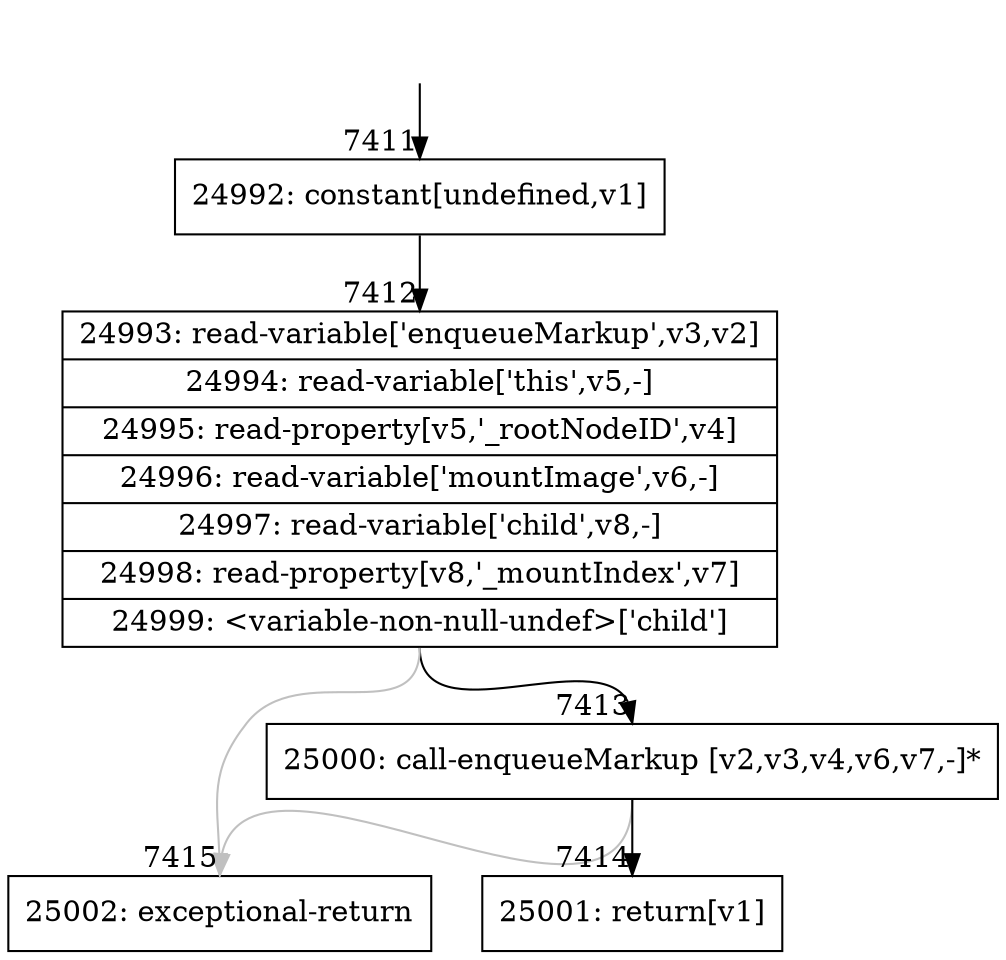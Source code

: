 digraph {
rankdir="TD"
BB_entry510[shape=none,label=""];
BB_entry510 -> BB7411 [tailport=s, headport=n, headlabel="    7411"]
BB7411 [shape=record label="{24992: constant[undefined,v1]}" ] 
BB7411 -> BB7412 [tailport=s, headport=n, headlabel="      7412"]
BB7412 [shape=record label="{24993: read-variable['enqueueMarkup',v3,v2]|24994: read-variable['this',v5,-]|24995: read-property[v5,'_rootNodeID',v4]|24996: read-variable['mountImage',v6,-]|24997: read-variable['child',v8,-]|24998: read-property[v8,'_mountIndex',v7]|24999: \<variable-non-null-undef\>['child']}" ] 
BB7412 -> BB7413 [tailport=s, headport=n, headlabel="      7413"]
BB7412 -> BB7415 [tailport=s, headport=n, color=gray, headlabel="      7415"]
BB7413 [shape=record label="{25000: call-enqueueMarkup [v2,v3,v4,v6,v7,-]*}" ] 
BB7413 -> BB7414 [tailport=s, headport=n, headlabel="      7414"]
BB7413 -> BB7415 [tailport=s, headport=n, color=gray]
BB7414 [shape=record label="{25001: return[v1]}" ] 
BB7415 [shape=record label="{25002: exceptional-return}" ] 
//#$~ 13001
}
